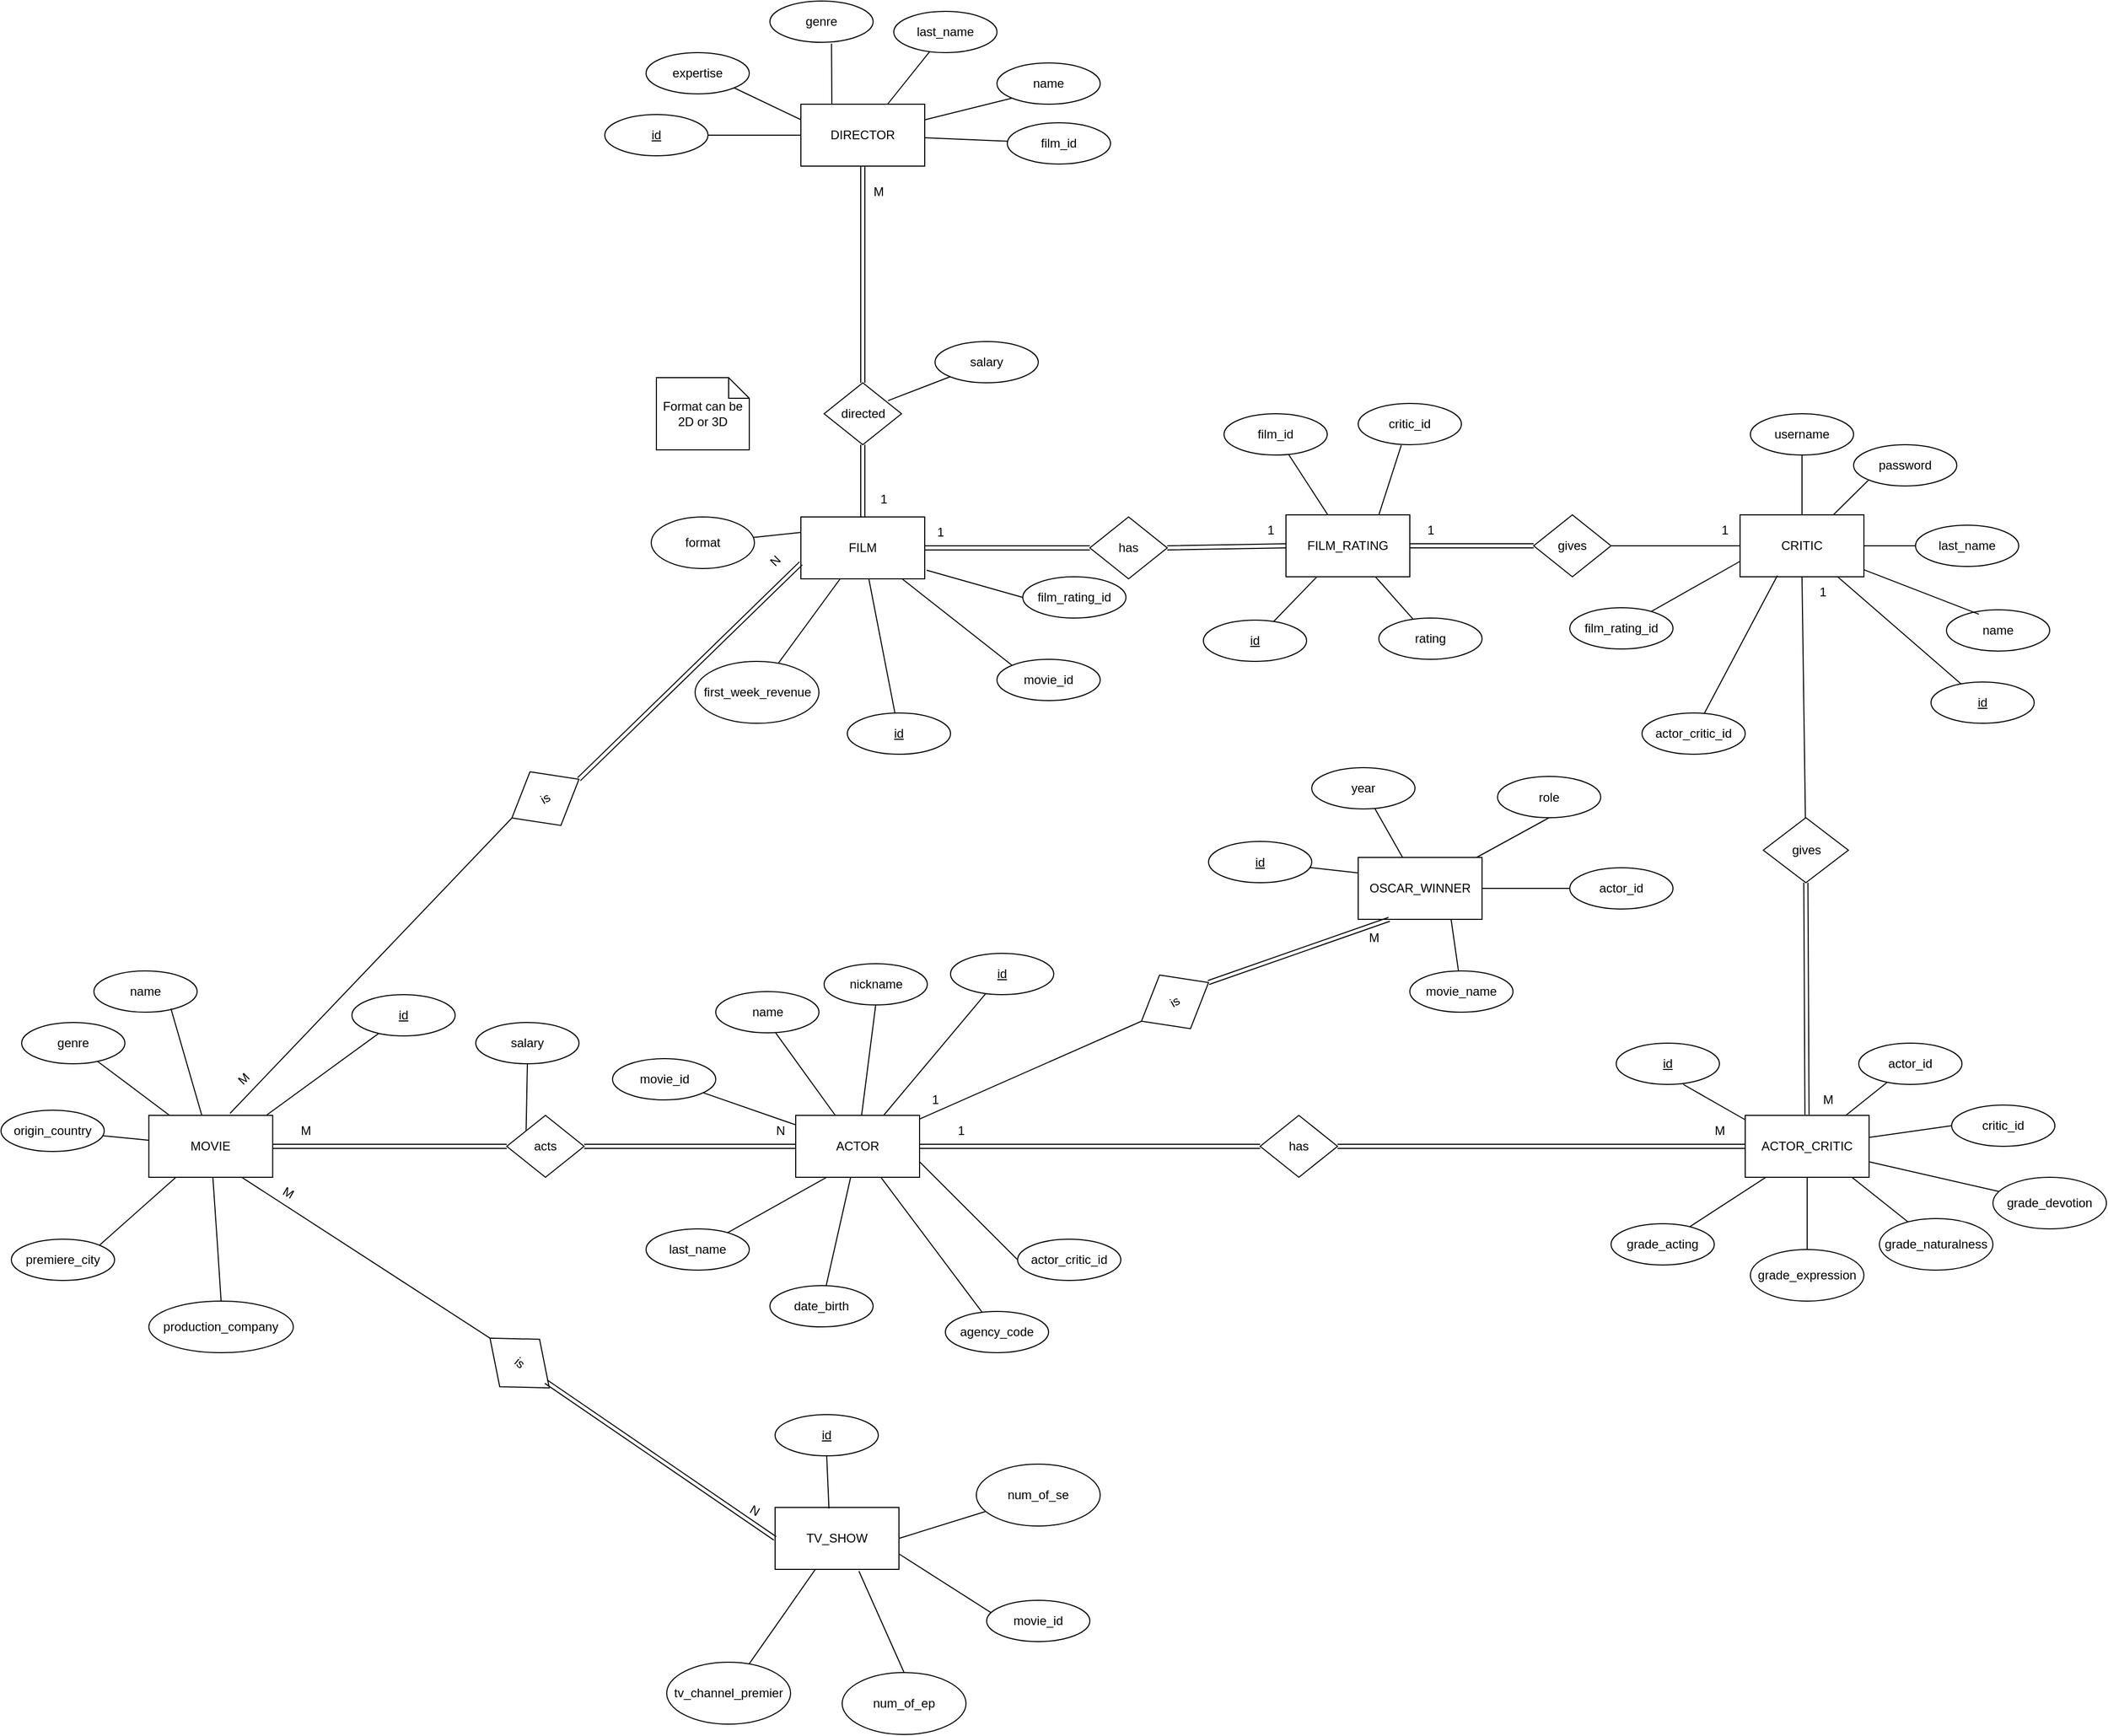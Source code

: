 <mxfile version="22.1.15" type="device">
  <diagram name="Page-1" id="MDIbNhO47Cb7sczPzC4I">
    <mxGraphModel dx="2508" dy="1978" grid="1" gridSize="10" guides="1" tooltips="1" connect="1" arrows="1" fold="1" page="1" pageScale="1" pageWidth="850" pageHeight="1100" math="0" shadow="0">
      <root>
        <mxCell id="0" />
        <mxCell id="1" parent="0" />
        <mxCell id="d9coygxjOySB4mDMSHJe-2" value="ACTOR" style="whiteSpace=wrap;html=1;" parent="1" vertex="1">
          <mxGeometry x="210" y="310" width="120" height="60" as="geometry" />
        </mxCell>
        <mxCell id="d9coygxjOySB4mDMSHJe-4" value="TV_SHOW" style="whiteSpace=wrap;html=1;" parent="1" vertex="1">
          <mxGeometry x="190" y="690" width="120" height="60" as="geometry" />
        </mxCell>
        <mxCell id="d9coygxjOySB4mDMSHJe-6" value="DIRECTOR" style="whiteSpace=wrap;html=1;" parent="1" vertex="1">
          <mxGeometry x="215" y="-670" width="120" height="60" as="geometry" />
        </mxCell>
        <mxCell id="d9coygxjOySB4mDMSHJe-7" value="CRITIC" style="whiteSpace=wrap;html=1;" parent="1" vertex="1">
          <mxGeometry x="1125" y="-272" width="120" height="60" as="geometry" />
        </mxCell>
        <mxCell id="d9coygxjOySB4mDMSHJe-9" value="&lt;u&gt;id&lt;/u&gt;" style="ellipse;whiteSpace=wrap;html=1;align=center;" parent="1" vertex="1">
          <mxGeometry x="-220.0" y="193" width="100" height="40" as="geometry" />
        </mxCell>
        <mxCell id="d9coygxjOySB4mDMSHJe-11" value="name" style="ellipse;whiteSpace=wrap;html=1;align=center;" parent="1" vertex="1">
          <mxGeometry x="-470" y="170" width="100" height="40" as="geometry" />
        </mxCell>
        <mxCell id="d9coygxjOySB4mDMSHJe-12" value="premiere_city" style="ellipse;whiteSpace=wrap;html=1;align=center;" parent="1" vertex="1">
          <mxGeometry x="-550" y="430" width="100" height="40" as="geometry" />
        </mxCell>
        <mxCell id="d9coygxjOySB4mDMSHJe-13" value="genre" style="ellipse;whiteSpace=wrap;html=1;align=center;" parent="1" vertex="1">
          <mxGeometry x="-540" y="220" width="100" height="40" as="geometry" />
        </mxCell>
        <mxCell id="d9coygxjOySB4mDMSHJe-14" value="origin_country" style="ellipse;whiteSpace=wrap;html=1;align=center;" parent="1" vertex="1">
          <mxGeometry x="-560" y="305" width="100" height="40" as="geometry" />
        </mxCell>
        <mxCell id="d9coygxjOySB4mDMSHJe-16" value="production_company" style="ellipse;whiteSpace=wrap;html=1;align=center;" parent="1" vertex="1">
          <mxGeometry x="-416.78" y="490" width="140" height="50" as="geometry" />
        </mxCell>
        <mxCell id="d9coygxjOySB4mDMSHJe-19" value="" style="endArrow=none;html=1;rounded=0;entryX=0.928;entryY=0.029;entryDx=0;entryDy=0;entryPerimeter=0;" parent="1" source="d9coygxjOySB4mDMSHJe-9" target="d9coygxjOySB4mDMSHJe-1" edge="1">
          <mxGeometry relative="1" as="geometry">
            <mxPoint x="-200" y="250" as="sourcePoint" />
            <mxPoint x="-40" y="250" as="targetPoint" />
          </mxGeometry>
        </mxCell>
        <mxCell id="d9coygxjOySB4mDMSHJe-20" value="" style="endArrow=none;html=1;rounded=0;exitX=0.746;exitY=0.912;exitDx=0;exitDy=0;exitPerimeter=0;" parent="1" source="d9coygxjOySB4mDMSHJe-11" target="d9coygxjOySB4mDMSHJe-1" edge="1">
          <mxGeometry relative="1" as="geometry">
            <mxPoint x="-360" y="250" as="sourcePoint" />
            <mxPoint x="-350" y="300" as="targetPoint" />
          </mxGeometry>
        </mxCell>
        <mxCell id="d9coygxjOySB4mDMSHJe-21" value="" style="endArrow=none;html=1;rounded=0;" parent="1" source="d9coygxjOySB4mDMSHJe-13" target="d9coygxjOySB4mDMSHJe-1" edge="1">
          <mxGeometry relative="1" as="geometry">
            <mxPoint x="-350" y="260" as="sourcePoint" />
            <mxPoint x="-340" y="310" as="targetPoint" />
          </mxGeometry>
        </mxCell>
        <mxCell id="d9coygxjOySB4mDMSHJe-22" value="" style="endArrow=none;html=1;rounded=0;" parent="1" source="d9coygxjOySB4mDMSHJe-14" target="d9coygxjOySB4mDMSHJe-1" edge="1">
          <mxGeometry relative="1" as="geometry">
            <mxPoint x="-340" y="270" as="sourcePoint" />
            <mxPoint x="-330" y="320" as="targetPoint" />
          </mxGeometry>
        </mxCell>
        <mxCell id="d9coygxjOySB4mDMSHJe-23" value="" style="endArrow=none;html=1;rounded=0;entryX=1;entryY=0;entryDx=0;entryDy=0;" parent="1" source="d9coygxjOySB4mDMSHJe-1" target="d9coygxjOySB4mDMSHJe-12" edge="1">
          <mxGeometry relative="1" as="geometry">
            <mxPoint x="-330" y="280" as="sourcePoint" />
            <mxPoint x="-320" y="330" as="targetPoint" />
          </mxGeometry>
        </mxCell>
        <mxCell id="d9coygxjOySB4mDMSHJe-24" value="" style="endArrow=none;html=1;rounded=0;entryX=0.5;entryY=0;entryDx=0;entryDy=0;" parent="1" source="d9coygxjOySB4mDMSHJe-1" target="d9coygxjOySB4mDMSHJe-16" edge="1">
          <mxGeometry relative="1" as="geometry">
            <mxPoint x="-320" y="290" as="sourcePoint" />
            <mxPoint x="-310" y="340" as="targetPoint" />
            <Array as="points">
              <mxPoint x="-350" y="440" />
            </Array>
          </mxGeometry>
        </mxCell>
        <mxCell id="d9coygxjOySB4mDMSHJe-28" value="nickname" style="ellipse;whiteSpace=wrap;html=1;align=center;rotation=0;" parent="1" vertex="1">
          <mxGeometry x="237.5" y="163" width="100" height="40" as="geometry" />
        </mxCell>
        <mxCell id="d9coygxjOySB4mDMSHJe-29" value="&lt;u&gt;id&lt;/u&gt;" style="ellipse;whiteSpace=wrap;html=1;align=center;" parent="1" vertex="1">
          <mxGeometry x="360" y="153" width="100" height="40" as="geometry" />
        </mxCell>
        <mxCell id="d9coygxjOySB4mDMSHJe-30" value="name" style="ellipse;whiteSpace=wrap;html=1;align=center;" parent="1" vertex="1">
          <mxGeometry x="132.5" y="190" width="100" height="40" as="geometry" />
        </mxCell>
        <mxCell id="d9coygxjOySB4mDMSHJe-31" value="last_name" style="ellipse;whiteSpace=wrap;html=1;align=center;" parent="1" vertex="1">
          <mxGeometry x="65" y="420" width="100" height="40" as="geometry" />
        </mxCell>
        <mxCell id="d9coygxjOySB4mDMSHJe-32" value="date_birth" style="ellipse;whiteSpace=wrap;html=1;align=center;" parent="1" vertex="1">
          <mxGeometry x="185" y="475" width="100" height="40" as="geometry" />
        </mxCell>
        <mxCell id="d9coygxjOySB4mDMSHJe-33" value="agency_code" style="ellipse;whiteSpace=wrap;html=1;align=center;" parent="1" vertex="1">
          <mxGeometry x="355" y="500" width="100" height="40" as="geometry" />
        </mxCell>
        <mxCell id="d9coygxjOySB4mDMSHJe-34" value="" style="endArrow=none;html=1;rounded=0;exitX=0.579;exitY=0.995;exitDx=0;exitDy=0;exitPerimeter=0;" parent="1" source="d9coygxjOySB4mDMSHJe-30" target="d9coygxjOySB4mDMSHJe-2" edge="1">
          <mxGeometry relative="1" as="geometry">
            <mxPoint x="-130" y="310" as="sourcePoint" />
            <mxPoint x="-105" y="410" as="targetPoint" />
          </mxGeometry>
        </mxCell>
        <mxCell id="d9coygxjOySB4mDMSHJe-35" value="" style="endArrow=none;html=1;rounded=0;exitX=0.5;exitY=1;exitDx=0;exitDy=0;" parent="1" source="d9coygxjOySB4mDMSHJe-28" target="d9coygxjOySB4mDMSHJe-2" edge="1">
          <mxGeometry relative="1" as="geometry">
            <mxPoint x="168" y="210" as="sourcePoint" />
            <mxPoint x="238" y="250" as="targetPoint" />
          </mxGeometry>
        </mxCell>
        <mxCell id="d9coygxjOySB4mDMSHJe-36" value="" style="endArrow=none;html=1;rounded=0;" parent="1" source="d9coygxjOySB4mDMSHJe-29" target="d9coygxjOySB4mDMSHJe-2" edge="1">
          <mxGeometry relative="1" as="geometry">
            <mxPoint x="250" y="158" as="sourcePoint" />
            <mxPoint x="280" y="250" as="targetPoint" />
          </mxGeometry>
        </mxCell>
        <mxCell id="d9coygxjOySB4mDMSHJe-37" value="" style="endArrow=none;html=1;rounded=0;" parent="1" source="d9coygxjOySB4mDMSHJe-2" target="d9coygxjOySB4mDMSHJe-32" edge="1">
          <mxGeometry relative="1" as="geometry">
            <mxPoint x="331" y="190" as="sourcePoint" />
            <mxPoint x="304" y="250" as="targetPoint" />
          </mxGeometry>
        </mxCell>
        <mxCell id="d9coygxjOySB4mDMSHJe-38" value="" style="endArrow=none;html=1;rounded=0;" parent="1" source="d9coygxjOySB4mDMSHJe-2" target="d9coygxjOySB4mDMSHJe-33" edge="1">
          <mxGeometry relative="1" as="geometry">
            <mxPoint x="296" y="310" as="sourcePoint" />
            <mxPoint x="306" y="360" as="targetPoint" />
          </mxGeometry>
        </mxCell>
        <mxCell id="d9coygxjOySB4mDMSHJe-39" value="" style="endArrow=none;html=1;rounded=0;exitX=0.25;exitY=1;exitDx=0;exitDy=0;" parent="1" source="d9coygxjOySB4mDMSHJe-2" target="d9coygxjOySB4mDMSHJe-31" edge="1">
          <mxGeometry relative="1" as="geometry">
            <mxPoint x="306" y="320" as="sourcePoint" />
            <mxPoint x="316" y="370" as="targetPoint" />
          </mxGeometry>
        </mxCell>
        <mxCell id="d9coygxjOySB4mDMSHJe-42" value="first_week_revenue" style="ellipse;whiteSpace=wrap;html=1;align=center;" parent="1" vertex="1">
          <mxGeometry x="112.5" y="-130" width="120" height="60" as="geometry" />
        </mxCell>
        <mxCell id="d9coygxjOySB4mDMSHJe-43" value="format" style="ellipse;whiteSpace=wrap;html=1;align=center;" parent="1" vertex="1">
          <mxGeometry x="70" y="-270" width="100" height="50" as="geometry" />
        </mxCell>
        <mxCell id="d9coygxjOySB4mDMSHJe-44" value="Format can be 2D or 3D" style="shape=note;size=20;whiteSpace=wrap;html=1;" parent="1" vertex="1">
          <mxGeometry x="75" y="-405" width="90" height="70" as="geometry" />
        </mxCell>
        <mxCell id="d9coygxjOySB4mDMSHJe-46" value="&lt;u&gt;id&lt;/u&gt;" style="ellipse;whiteSpace=wrap;html=1;align=center;" parent="1" vertex="1">
          <mxGeometry x="260" y="-80" width="100" height="40" as="geometry" />
        </mxCell>
        <mxCell id="d9coygxjOySB4mDMSHJe-47" value="tv_channel_premier" style="ellipse;whiteSpace=wrap;html=1;align=center;" parent="1" vertex="1">
          <mxGeometry x="85" y="840" width="120" height="60" as="geometry" />
        </mxCell>
        <mxCell id="d9coygxjOySB4mDMSHJe-48" value="num_of_ep" style="ellipse;whiteSpace=wrap;html=1;align=center;" parent="1" vertex="1">
          <mxGeometry x="255" y="850" width="120" height="60" as="geometry" />
        </mxCell>
        <mxCell id="d9coygxjOySB4mDMSHJe-49" value="num_of_se" style="ellipse;whiteSpace=wrap;html=1;align=center;" parent="1" vertex="1">
          <mxGeometry x="385" y="648" width="120" height="60" as="geometry" />
        </mxCell>
        <mxCell id="d9coygxjOySB4mDMSHJe-51" value="" style="endArrow=none;html=1;rounded=0;" parent="1" source="d9coygxjOySB4mDMSHJe-3" target="d9coygxjOySB4mDMSHJe-42" edge="1">
          <mxGeometry relative="1" as="geometry">
            <mxPoint x="-475" y="-260" as="sourcePoint" />
            <mxPoint x="-450" y="-160" as="targetPoint" />
          </mxGeometry>
        </mxCell>
        <mxCell id="d9coygxjOySB4mDMSHJe-53" value="" style="endArrow=none;html=1;rounded=0;exitX=0;exitY=0.25;exitDx=0;exitDy=0;" parent="1" source="d9coygxjOySB4mDMSHJe-3" target="d9coygxjOySB4mDMSHJe-43" edge="1">
          <mxGeometry relative="1" as="geometry">
            <mxPoint x="245" y="-270" as="sourcePoint" />
            <mxPoint x="-368" y="131" as="targetPoint" />
            <Array as="points" />
          </mxGeometry>
        </mxCell>
        <mxCell id="d9coygxjOySB4mDMSHJe-55" value="" style="endArrow=none;html=1;rounded=0;" parent="1" source="d9coygxjOySB4mDMSHJe-3" target="d9coygxjOySB4mDMSHJe-46" edge="1">
          <mxGeometry relative="1" as="geometry">
            <mxPoint x="306" y="-206" as="sourcePoint" />
            <mxPoint x="-261" y="150" as="targetPoint" />
          </mxGeometry>
        </mxCell>
        <mxCell id="d9coygxjOySB4mDMSHJe-3" value="FILM" style="whiteSpace=wrap;html=1;" parent="1" vertex="1">
          <mxGeometry x="215" y="-270" width="120" height="60" as="geometry" />
        </mxCell>
        <mxCell id="d9coygxjOySB4mDMSHJe-56" value="&lt;u&gt;id&lt;/u&gt;" style="ellipse;whiteSpace=wrap;html=1;align=center;" parent="1" vertex="1">
          <mxGeometry x="190" y="600" width="100" height="40" as="geometry" />
        </mxCell>
        <mxCell id="d9coygxjOySB4mDMSHJe-59" value="" style="endArrow=none;html=1;rounded=0;" parent="1" source="d9coygxjOySB4mDMSHJe-4" target="d9coygxjOySB4mDMSHJe-47" edge="1">
          <mxGeometry relative="1" as="geometry">
            <mxPoint x="-58" y="948" as="sourcePoint" />
            <mxPoint x="-10" y="983" as="targetPoint" />
          </mxGeometry>
        </mxCell>
        <mxCell id="d9coygxjOySB4mDMSHJe-60" value="" style="endArrow=none;html=1;rounded=0;exitX=0.677;exitY=1.029;exitDx=0;exitDy=0;exitPerimeter=0;entryX=0.5;entryY=0;entryDx=0;entryDy=0;" parent="1" source="d9coygxjOySB4mDMSHJe-4" target="d9coygxjOySB4mDMSHJe-48" edge="1">
          <mxGeometry relative="1" as="geometry">
            <mxPoint x="240" y="770" as="sourcePoint" />
            <mxPoint x="270.261" y="850.0" as="targetPoint" />
          </mxGeometry>
        </mxCell>
        <mxCell id="d9coygxjOySB4mDMSHJe-62" value="" style="endArrow=none;html=1;rounded=0;exitX=1;exitY=0.5;exitDx=0;exitDy=0;" parent="1" source="d9coygxjOySB4mDMSHJe-4" target="d9coygxjOySB4mDMSHJe-49" edge="1">
          <mxGeometry relative="1" as="geometry">
            <mxPoint x="291" y="772" as="sourcePoint" />
            <mxPoint x="283" y="860" as="targetPoint" />
          </mxGeometry>
        </mxCell>
        <mxCell id="d9coygxjOySB4mDMSHJe-63" value="" style="endArrow=none;html=1;rounded=0;exitX=0.435;exitY=0.018;exitDx=0;exitDy=0;entryX=0.5;entryY=1;entryDx=0;entryDy=0;exitPerimeter=0;" parent="1" source="d9coygxjOySB4mDMSHJe-4" target="d9coygxjOySB4mDMSHJe-56" edge="1">
          <mxGeometry relative="1" as="geometry">
            <mxPoint x="330" y="770" as="sourcePoint" />
            <mxPoint x="404" y="801" as="targetPoint" />
          </mxGeometry>
        </mxCell>
        <mxCell id="d9coygxjOySB4mDMSHJe-68" value="&lt;u&gt;id&lt;/u&gt;" style="ellipse;whiteSpace=wrap;html=1;align=center;" parent="1" vertex="1">
          <mxGeometry x="610" y="44.5" width="100" height="40" as="geometry" />
        </mxCell>
        <mxCell id="d9coygxjOySB4mDMSHJe-69" value="movie_name" style="ellipse;whiteSpace=wrap;html=1;align=center;" parent="1" vertex="1">
          <mxGeometry x="805" y="170" width="100" height="40" as="geometry" />
        </mxCell>
        <mxCell id="d9coygxjOySB4mDMSHJe-74" value="actor_id" style="ellipse;whiteSpace=wrap;html=1;align=center;" parent="1" vertex="1">
          <mxGeometry x="960" y="70" width="100" height="40" as="geometry" />
        </mxCell>
        <mxCell id="d9coygxjOySB4mDMSHJe-75" value="role" style="ellipse;whiteSpace=wrap;html=1;align=center;" parent="1" vertex="1">
          <mxGeometry x="890" y="-18.5" width="100" height="40" as="geometry" />
        </mxCell>
        <mxCell id="d9coygxjOySB4mDMSHJe-76" value="year" style="ellipse;whiteSpace=wrap;html=1;align=center;" parent="1" vertex="1">
          <mxGeometry x="710" y="-27" width="100" height="40" as="geometry" />
        </mxCell>
        <mxCell id="d9coygxjOySB4mDMSHJe-78" value="" style="endArrow=none;html=1;rounded=0;" parent="1" source="d9coygxjOySB4mDMSHJe-5" target="d9coygxjOySB4mDMSHJe-76" edge="1">
          <mxGeometry relative="1" as="geometry">
            <mxPoint x="780" y="73" as="sourcePoint" />
            <mxPoint x="438" y="72" as="targetPoint" />
          </mxGeometry>
        </mxCell>
        <mxCell id="d9coygxjOySB4mDMSHJe-79" value="" style="endArrow=none;html=1;rounded=0;entryX=0.5;entryY=1;entryDx=0;entryDy=0;" parent="1" source="d9coygxjOySB4mDMSHJe-5" target="d9coygxjOySB4mDMSHJe-75" edge="1">
          <mxGeometry relative="1" as="geometry">
            <mxPoint x="780" y="83" as="sourcePoint" />
            <mxPoint x="698" y="21" as="targetPoint" />
          </mxGeometry>
        </mxCell>
        <mxCell id="d9coygxjOySB4mDMSHJe-80" value="" style="endArrow=none;html=1;rounded=0;entryX=0;entryY=0.5;entryDx=0;entryDy=0;" parent="1" source="d9coygxjOySB4mDMSHJe-5" target="d9coygxjOySB4mDMSHJe-74" edge="1">
          <mxGeometry relative="1" as="geometry">
            <mxPoint x="826" y="53" as="sourcePoint" />
            <mxPoint x="781" y="-39" as="targetPoint" />
          </mxGeometry>
        </mxCell>
        <mxCell id="d9coygxjOySB4mDMSHJe-81" value="" style="endArrow=none;html=1;rounded=0;exitX=0;exitY=0.25;exitDx=0;exitDy=0;" parent="1" source="d9coygxjOySB4mDMSHJe-5" target="d9coygxjOySB4mDMSHJe-68" edge="1">
          <mxGeometry relative="1" as="geometry">
            <mxPoint x="870" y="53" as="sourcePoint" />
            <mxPoint x="860" y="-67" as="targetPoint" />
          </mxGeometry>
        </mxCell>
        <mxCell id="d9coygxjOySB4mDMSHJe-82" value="" style="endArrow=none;html=1;rounded=0;exitX=0.75;exitY=1;exitDx=0;exitDy=0;" parent="1" source="d9coygxjOySB4mDMSHJe-5" target="d9coygxjOySB4mDMSHJe-69" edge="1">
          <mxGeometry relative="1" as="geometry">
            <mxPoint x="880" y="63" as="sourcePoint" />
            <mxPoint x="870" y="-57" as="targetPoint" />
          </mxGeometry>
        </mxCell>
        <mxCell id="d9coygxjOySB4mDMSHJe-89" value="" style="shape=link;html=1;rounded=0;exitX=1;exitY=0.5;exitDx=0;exitDy=0;" parent="1" source="d9coygxjOySB4mDMSHJe-91" target="d9coygxjOySB4mDMSHJe-2" edge="1">
          <mxGeometry relative="1" as="geometry">
            <mxPoint x="10" y="380" as="sourcePoint" />
            <mxPoint x="170" y="380" as="targetPoint" />
          </mxGeometry>
        </mxCell>
        <mxCell id="d9coygxjOySB4mDMSHJe-92" value="" style="shape=link;html=1;rounded=0;exitX=1;exitY=0.5;exitDx=0;exitDy=0;" parent="1" source="d9coygxjOySB4mDMSHJe-1" target="d9coygxjOySB4mDMSHJe-91" edge="1">
          <mxGeometry relative="1" as="geometry">
            <mxPoint x="-170" y="340" as="sourcePoint" />
            <mxPoint x="210" y="340" as="targetPoint" />
          </mxGeometry>
        </mxCell>
        <mxCell id="d9coygxjOySB4mDMSHJe-91" value="acts" style="shape=rhombus;perimeter=rhombusPerimeter;whiteSpace=wrap;html=1;align=center;" parent="1" vertex="1">
          <mxGeometry x="-70" y="310" width="75" height="60" as="geometry" />
        </mxCell>
        <mxCell id="d9coygxjOySB4mDMSHJe-93" value="M" style="text;html=1;align=center;verticalAlign=middle;resizable=0;points=[];autosize=1;strokeColor=none;fillColor=none;" parent="1" vertex="1">
          <mxGeometry x="-280" y="310" width="30" height="30" as="geometry" />
        </mxCell>
        <mxCell id="d9coygxjOySB4mDMSHJe-94" value="N" style="text;html=1;align=center;verticalAlign=middle;resizable=0;points=[];autosize=1;strokeColor=none;fillColor=none;" parent="1" vertex="1">
          <mxGeometry x="180" y="310" width="30" height="30" as="geometry" />
        </mxCell>
        <mxCell id="d9coygxjOySB4mDMSHJe-95" value="movie_id" style="ellipse;whiteSpace=wrap;html=1;align=center;" parent="1" vertex="1">
          <mxGeometry x="32.5" y="255" width="100" height="40" as="geometry" />
        </mxCell>
        <mxCell id="d9coygxjOySB4mDMSHJe-96" value="" style="endArrow=none;html=1;rounded=0;" parent="1" source="d9coygxjOySB4mDMSHJe-95" target="d9coygxjOySB4mDMSHJe-2" edge="1">
          <mxGeometry relative="1" as="geometry">
            <mxPoint x="168" y="210" as="sourcePoint" />
            <mxPoint x="256" y="320" as="targetPoint" />
          </mxGeometry>
        </mxCell>
        <mxCell id="d9coygxjOySB4mDMSHJe-5" value="OSCAR_WINNER" style="whiteSpace=wrap;html=1;" parent="1" vertex="1">
          <mxGeometry x="755" y="60" width="120" height="60" as="geometry" />
        </mxCell>
        <mxCell id="d9coygxjOySB4mDMSHJe-111" value="is" style="shape=rhombus;perimeter=rhombusPerimeter;whiteSpace=wrap;html=1;align=center;rotation=-30;" parent="1" vertex="1">
          <mxGeometry x="540" y="170" width="75" height="60" as="geometry" />
        </mxCell>
        <mxCell id="d9coygxjOySB4mDMSHJe-113" value="" style="shape=link;html=1;rounded=0;exitX=0.25;exitY=1;exitDx=0;exitDy=0;entryX=1;entryY=0.5;entryDx=0;entryDy=0;" parent="1" source="d9coygxjOySB4mDMSHJe-5" target="d9coygxjOySB4mDMSHJe-111" edge="1">
          <mxGeometry relative="1" as="geometry">
            <mxPoint x="-71.78" y="260" as="sourcePoint" />
            <mxPoint x="-169.998" y="28.491" as="targetPoint" />
          </mxGeometry>
        </mxCell>
        <mxCell id="d9coygxjOySB4mDMSHJe-114" value="" style="endArrow=none;html=1;rounded=0;exitX=0;exitY=0.5;exitDx=0;exitDy=0;" parent="1" source="d9coygxjOySB4mDMSHJe-111" target="d9coygxjOySB4mDMSHJe-2" edge="1">
          <mxGeometry relative="1" as="geometry">
            <mxPoint x="540" y="230" as="sourcePoint" />
            <mxPoint x="220" y="335" as="targetPoint" />
          </mxGeometry>
        </mxCell>
        <mxCell id="d9coygxjOySB4mDMSHJe-115" value="1" style="text;html=1;align=center;verticalAlign=middle;resizable=0;points=[];autosize=1;strokeColor=none;fillColor=none;" parent="1" vertex="1">
          <mxGeometry x="330" y="280" width="30" height="30" as="geometry" />
        </mxCell>
        <mxCell id="d9coygxjOySB4mDMSHJe-117" value="M" style="text;html=1;align=center;verticalAlign=middle;resizable=0;points=[];autosize=1;strokeColor=none;fillColor=none;" parent="1" vertex="1">
          <mxGeometry x="755" y="123" width="30" height="30" as="geometry" />
        </mxCell>
        <mxCell id="d9coygxjOySB4mDMSHJe-118" value="name" style="ellipse;whiteSpace=wrap;html=1;align=center;" parent="1" vertex="1">
          <mxGeometry x="405" y="-710" width="100" height="40" as="geometry" />
        </mxCell>
        <mxCell id="d9coygxjOySB4mDMSHJe-119" value="last_name" style="ellipse;whiteSpace=wrap;html=1;align=center;" parent="1" vertex="1">
          <mxGeometry x="305" y="-760" width="100" height="40" as="geometry" />
        </mxCell>
        <mxCell id="d9coygxjOySB4mDMSHJe-120" value="genre" style="ellipse;whiteSpace=wrap;html=1;align=center;" parent="1" vertex="1">
          <mxGeometry x="185" y="-770" width="100" height="40" as="geometry" />
        </mxCell>
        <mxCell id="d9coygxjOySB4mDMSHJe-121" value="expertise" style="ellipse;whiteSpace=wrap;html=1;align=center;" parent="1" vertex="1">
          <mxGeometry x="65" y="-720" width="100" height="40" as="geometry" />
        </mxCell>
        <mxCell id="d9coygxjOySB4mDMSHJe-122" value="salary" style="ellipse;whiteSpace=wrap;html=1;align=center;" parent="1" vertex="1">
          <mxGeometry x="-100" y="220" width="100" height="40" as="geometry" />
        </mxCell>
        <mxCell id="d9coygxjOySB4mDMSHJe-123" value="" style="endArrow=none;html=1;rounded=0;exitX=0.5;exitY=1;exitDx=0;exitDy=0;entryX=0;entryY=0;entryDx=0;entryDy=0;" parent="1" source="d9coygxjOySB4mDMSHJe-122" target="d9coygxjOySB4mDMSHJe-91" edge="1">
          <mxGeometry relative="1" as="geometry">
            <mxPoint x="122" y="311" as="sourcePoint" />
            <mxPoint x="220" y="335" as="targetPoint" />
          </mxGeometry>
        </mxCell>
        <mxCell id="d9coygxjOySB4mDMSHJe-124" value="" style="shape=link;html=1;rounded=0;entryX=0.5;entryY=1;entryDx=0;entryDy=0;" parent="1" source="d9coygxjOySB4mDMSHJe-125" target="d9coygxjOySB4mDMSHJe-6" edge="1">
          <mxGeometry relative="1" as="geometry">
            <mxPoint x="5" y="350" as="sourcePoint" />
            <mxPoint x="220" y="350" as="targetPoint" />
          </mxGeometry>
        </mxCell>
        <mxCell id="d9coygxjOySB4mDMSHJe-126" value="" style="shape=link;html=1;rounded=0;entryX=0.5;entryY=1;entryDx=0;entryDy=0;" parent="1" source="d9coygxjOySB4mDMSHJe-3" target="d9coygxjOySB4mDMSHJe-125" edge="1">
          <mxGeometry relative="1" as="geometry">
            <mxPoint x="275" y="-270" as="sourcePoint" />
            <mxPoint x="275" y="-470" as="targetPoint" />
          </mxGeometry>
        </mxCell>
        <mxCell id="d9coygxjOySB4mDMSHJe-125" value="directed" style="shape=rhombus;perimeter=rhombusPerimeter;whiteSpace=wrap;html=1;align=center;" parent="1" vertex="1">
          <mxGeometry x="237.5" y="-400" width="75" height="60" as="geometry" />
        </mxCell>
        <mxCell id="d9coygxjOySB4mDMSHJe-127" value="&lt;u&gt;id&lt;/u&gt;" style="ellipse;whiteSpace=wrap;html=1;align=center;" parent="1" vertex="1">
          <mxGeometry x="25" y="-660" width="100" height="40" as="geometry" />
        </mxCell>
        <mxCell id="d9coygxjOySB4mDMSHJe-128" value="" style="endArrow=none;html=1;rounded=0;exitX=0;exitY=0.5;exitDx=0;exitDy=0;entryX=1;entryY=0.5;entryDx=0;entryDy=0;" parent="1" source="d9coygxjOySB4mDMSHJe-6" target="d9coygxjOySB4mDMSHJe-127" edge="1">
          <mxGeometry relative="1" as="geometry">
            <mxPoint x="225" y="-385" as="sourcePoint" />
            <mxPoint x="164" y="-409" as="targetPoint" />
            <Array as="points" />
          </mxGeometry>
        </mxCell>
        <mxCell id="d9coygxjOySB4mDMSHJe-130" value="" style="endArrow=none;html=1;rounded=0;exitX=0;exitY=0.25;exitDx=0;exitDy=0;entryX=1;entryY=1;entryDx=0;entryDy=0;" parent="1" edge="1">
          <mxGeometry relative="1" as="geometry">
            <mxPoint x="215" y="-655" as="sourcePoint" />
            <mxPoint x="150" y="-686" as="targetPoint" />
            <Array as="points" />
          </mxGeometry>
        </mxCell>
        <mxCell id="d9coygxjOySB4mDMSHJe-131" value="" style="endArrow=none;html=1;rounded=0;entryX=0.597;entryY=1.03;entryDx=0;entryDy=0;entryPerimeter=0;exitX=0.25;exitY=0;exitDx=0;exitDy=0;" parent="1" source="d9coygxjOySB4mDMSHJe-6" target="d9coygxjOySB4mDMSHJe-120" edge="1">
          <mxGeometry relative="1" as="geometry">
            <mxPoint x="225" y="-645" as="sourcePoint" />
            <mxPoint x="160" y="-676" as="targetPoint" />
            <Array as="points" />
          </mxGeometry>
        </mxCell>
        <mxCell id="d9coygxjOySB4mDMSHJe-132" value="" style="endArrow=none;html=1;rounded=0;" parent="1" source="d9coygxjOySB4mDMSHJe-6" target="d9coygxjOySB4mDMSHJe-119" edge="1">
          <mxGeometry relative="1" as="geometry">
            <mxPoint x="255" y="-660" as="sourcePoint" />
            <mxPoint x="255" y="-719" as="targetPoint" />
            <Array as="points" />
          </mxGeometry>
        </mxCell>
        <mxCell id="d9coygxjOySB4mDMSHJe-133" value="" style="endArrow=none;html=1;rounded=0;entryX=0;entryY=1;entryDx=0;entryDy=0;" parent="1" source="d9coygxjOySB4mDMSHJe-6" target="d9coygxjOySB4mDMSHJe-118" edge="1">
          <mxGeometry relative="1" as="geometry">
            <mxPoint x="309" y="-660" as="sourcePoint" />
            <mxPoint x="350" y="-711" as="targetPoint" />
            <Array as="points" />
          </mxGeometry>
        </mxCell>
        <mxCell id="d9coygxjOySB4mDMSHJe-134" value="salary" style="ellipse;whiteSpace=wrap;html=1;align=center;" parent="1" vertex="1">
          <mxGeometry x="345" y="-440" width="100" height="40" as="geometry" />
        </mxCell>
        <mxCell id="d9coygxjOySB4mDMSHJe-135" value="1" style="text;html=1;align=center;verticalAlign=middle;resizable=0;points=[];autosize=1;strokeColor=none;fillColor=none;" parent="1" vertex="1">
          <mxGeometry x="280" y="-302" width="30" height="30" as="geometry" />
        </mxCell>
        <mxCell id="d9coygxjOySB4mDMSHJe-137" value="M" style="text;html=1;align=center;verticalAlign=middle;resizable=0;points=[];autosize=1;strokeColor=none;fillColor=none;" parent="1" vertex="1">
          <mxGeometry x="275" y="-600" width="30" height="30" as="geometry" />
        </mxCell>
        <mxCell id="d9coygxjOySB4mDMSHJe-138" value="name" style="ellipse;whiteSpace=wrap;html=1;align=center;" parent="1" vertex="1">
          <mxGeometry x="1325" y="-180" width="100" height="40" as="geometry" />
        </mxCell>
        <mxCell id="d9coygxjOySB4mDMSHJe-139" value="last_name" style="ellipse;whiteSpace=wrap;html=1;align=center;" parent="1" vertex="1">
          <mxGeometry x="1295" y="-262" width="100" height="40" as="geometry" />
        </mxCell>
        <mxCell id="d9coygxjOySB4mDMSHJe-140" value="username" style="ellipse;whiteSpace=wrap;html=1;align=center;" parent="1" vertex="1">
          <mxGeometry x="1135" y="-370" width="100" height="40" as="geometry" />
        </mxCell>
        <mxCell id="d9coygxjOySB4mDMSHJe-142" value="password" style="ellipse;whiteSpace=wrap;html=1;align=center;" parent="1" vertex="1">
          <mxGeometry x="1235" y="-340" width="100" height="40" as="geometry" />
        </mxCell>
        <mxCell id="d9coygxjOySB4mDMSHJe-143" value="" style="endArrow=none;html=1;rounded=0;entryX=0.5;entryY=1;entryDx=0;entryDy=0;" parent="1" source="d9coygxjOySB4mDMSHJe-7" target="d9coygxjOySB4mDMSHJe-140" edge="1">
          <mxGeometry relative="1" as="geometry">
            <mxPoint x="885" y="-475" as="sourcePoint" />
            <mxPoint x="970" y="-496" as="targetPoint" />
            <Array as="points" />
          </mxGeometry>
        </mxCell>
        <mxCell id="d9coygxjOySB4mDMSHJe-144" value="" style="endArrow=none;html=1;rounded=0;entryX=0;entryY=1;entryDx=0;entryDy=0;" parent="1" source="d9coygxjOySB4mDMSHJe-7" target="d9coygxjOySB4mDMSHJe-142" edge="1">
          <mxGeometry relative="1" as="geometry">
            <mxPoint x="1195" y="-262" as="sourcePoint" />
            <mxPoint x="1195" y="-320" as="targetPoint" />
            <Array as="points" />
          </mxGeometry>
        </mxCell>
        <mxCell id="d9coygxjOySB4mDMSHJe-145" value="" style="endArrow=none;html=1;rounded=0;entryX=0;entryY=0.5;entryDx=0;entryDy=0;" parent="1" source="d9coygxjOySB4mDMSHJe-7" target="d9coygxjOySB4mDMSHJe-139" edge="1">
          <mxGeometry relative="1" as="geometry">
            <mxPoint x="1225" y="-262" as="sourcePoint" />
            <mxPoint x="1260" y="-296" as="targetPoint" />
            <Array as="points" />
          </mxGeometry>
        </mxCell>
        <mxCell id="d9coygxjOySB4mDMSHJe-147" value="" style="endArrow=none;html=1;rounded=0;entryX=0.314;entryY=0.107;entryDx=0;entryDy=0;entryPerimeter=0;" parent="1" source="d9coygxjOySB4mDMSHJe-7" target="d9coygxjOySB4mDMSHJe-138" edge="1">
          <mxGeometry relative="1" as="geometry">
            <mxPoint x="1255" y="-232" as="sourcePoint" />
            <mxPoint x="1305" y="-232" as="targetPoint" />
            <Array as="points" />
          </mxGeometry>
        </mxCell>
        <mxCell id="d9coygxjOySB4mDMSHJe-149" value="FILM_RATING" style="whiteSpace=wrap;html=1;" parent="1" vertex="1">
          <mxGeometry x="685" y="-272" width="120" height="60" as="geometry" />
        </mxCell>
        <mxCell id="d9coygxjOySB4mDMSHJe-150" value="film_id" style="ellipse;whiteSpace=wrap;html=1;align=center;" parent="1" vertex="1">
          <mxGeometry x="415" y="-652" width="100" height="40" as="geometry" />
        </mxCell>
        <mxCell id="d9coygxjOySB4mDMSHJe-151" value="" style="endArrow=none;html=1;rounded=0;" parent="1" source="d9coygxjOySB4mDMSHJe-6" target="d9coygxjOySB4mDMSHJe-150" edge="1">
          <mxGeometry relative="1" as="geometry">
            <mxPoint x="345" y="-645" as="sourcePoint" />
            <mxPoint x="430" y="-666" as="targetPoint" />
            <Array as="points" />
          </mxGeometry>
        </mxCell>
        <mxCell id="d9coygxjOySB4mDMSHJe-152" value="" style="endArrow=none;html=1;rounded=0;exitX=0.826;exitY=0.288;exitDx=0;exitDy=0;exitPerimeter=0;entryX=0;entryY=1;entryDx=0;entryDy=0;" parent="1" source="d9coygxjOySB4mDMSHJe-125" target="d9coygxjOySB4mDMSHJe-134" edge="1">
          <mxGeometry relative="1" as="geometry">
            <mxPoint x="345" y="-487" as="sourcePoint" />
            <mxPoint x="425" y="-484" as="targetPoint" />
            <Array as="points" />
          </mxGeometry>
        </mxCell>
        <mxCell id="d9coygxjOySB4mDMSHJe-153" value="" style="shape=link;html=1;rounded=0;entryX=0;entryY=0.5;entryDx=0;entryDy=0;exitX=1;exitY=0.5;exitDx=0;exitDy=0;" parent="1" source="d9coygxjOySB4mDMSHJe-171" target="d9coygxjOySB4mDMSHJe-149" edge="1">
          <mxGeometry relative="1" as="geometry">
            <mxPoint x="285" y="-260" as="sourcePoint" />
            <mxPoint x="285" y="-330" as="targetPoint" />
          </mxGeometry>
        </mxCell>
        <mxCell id="d9coygxjOySB4mDMSHJe-155" value="film_id" style="ellipse;whiteSpace=wrap;html=1;align=center;" parent="1" vertex="1">
          <mxGeometry x="625" y="-370" width="100" height="40" as="geometry" />
        </mxCell>
        <mxCell id="d9coygxjOySB4mDMSHJe-156" value="&lt;u&gt;id&lt;/u&gt;" style="ellipse;whiteSpace=wrap;html=1;align=center;" parent="1" vertex="1">
          <mxGeometry x="1310" y="-110" width="100" height="40" as="geometry" />
        </mxCell>
        <mxCell id="d9coygxjOySB4mDMSHJe-157" value="" style="endArrow=none;html=1;rounded=0;" parent="1" source="d9coygxjOySB4mDMSHJe-156" target="d9coygxjOySB4mDMSHJe-7" edge="1">
          <mxGeometry relative="1" as="geometry">
            <mxPoint x="1340" y="-70" as="sourcePoint" />
            <mxPoint x="1286" y="-146" as="targetPoint" />
            <Array as="points" />
          </mxGeometry>
        </mxCell>
        <mxCell id="d9coygxjOySB4mDMSHJe-158" value="critic_id" style="ellipse;whiteSpace=wrap;html=1;align=center;" parent="1" vertex="1">
          <mxGeometry x="755" y="-380" width="100" height="40" as="geometry" />
        </mxCell>
        <mxCell id="d9coygxjOySB4mDMSHJe-159" value="&lt;u&gt;id&lt;/u&gt;" style="ellipse;whiteSpace=wrap;html=1;align=center;" parent="1" vertex="1">
          <mxGeometry x="605" y="-170" width="100" height="40" as="geometry" />
        </mxCell>
        <mxCell id="d9coygxjOySB4mDMSHJe-160" value="rating" style="ellipse;whiteSpace=wrap;html=1;align=center;" parent="1" vertex="1">
          <mxGeometry x="775" y="-172" width="100" height="40" as="geometry" />
        </mxCell>
        <mxCell id="d9coygxjOySB4mDMSHJe-161" value="film_rating_id" style="ellipse;whiteSpace=wrap;html=1;align=center;" parent="1" vertex="1">
          <mxGeometry x="960" y="-182" width="100" height="40" as="geometry" />
        </mxCell>
        <mxCell id="d9coygxjOySB4mDMSHJe-162" value="film_rating_id" style="ellipse;whiteSpace=wrap;html=1;align=center;" parent="1" vertex="1">
          <mxGeometry x="430" y="-212" width="100" height="40" as="geometry" />
        </mxCell>
        <mxCell id="d9coygxjOySB4mDMSHJe-164" value="" style="endArrow=none;html=1;rounded=0;entryX=0;entryY=0.5;entryDx=0;entryDy=0;exitX=1.015;exitY=0.861;exitDx=0;exitDy=0;exitPerimeter=0;" parent="1" source="d9coygxjOySB4mDMSHJe-3" target="d9coygxjOySB4mDMSHJe-162" edge="1">
          <mxGeometry relative="1" as="geometry">
            <mxPoint x="305" y="-200" as="sourcePoint" />
            <mxPoint x="360" y="-119" as="targetPoint" />
          </mxGeometry>
        </mxCell>
        <mxCell id="d9coygxjOySB4mDMSHJe-166" value="" style="endArrow=none;html=1;rounded=0;entryX=0.25;entryY=1;entryDx=0;entryDy=0;" parent="1" source="d9coygxjOySB4mDMSHJe-159" target="d9coygxjOySB4mDMSHJe-149" edge="1">
          <mxGeometry relative="1" as="geometry">
            <mxPoint x="347" y="-208" as="sourcePoint" />
            <mxPoint x="395" y="-185" as="targetPoint" />
          </mxGeometry>
        </mxCell>
        <mxCell id="d9coygxjOySB4mDMSHJe-167" value="" style="endArrow=none;html=1;rounded=0;" parent="1" source="d9coygxjOySB4mDMSHJe-149" target="d9coygxjOySB4mDMSHJe-160" edge="1">
          <mxGeometry relative="1" as="geometry">
            <mxPoint x="683" y="-159" as="sourcePoint" />
            <mxPoint x="725" y="-202" as="targetPoint" />
          </mxGeometry>
        </mxCell>
        <mxCell id="d9coygxjOySB4mDMSHJe-168" value="" style="endArrow=none;html=1;rounded=0;" parent="1" source="d9coygxjOySB4mDMSHJe-155" target="d9coygxjOySB4mDMSHJe-149" edge="1">
          <mxGeometry relative="1" as="geometry">
            <mxPoint x="683" y="-159" as="sourcePoint" />
            <mxPoint x="725" y="-202" as="targetPoint" />
          </mxGeometry>
        </mxCell>
        <mxCell id="d9coygxjOySB4mDMSHJe-169" value="" style="endArrow=none;html=1;rounded=0;exitX=0.418;exitY=1.009;exitDx=0;exitDy=0;exitPerimeter=0;entryX=0.75;entryY=0;entryDx=0;entryDy=0;" parent="1" source="d9coygxjOySB4mDMSHJe-158" target="d9coygxjOySB4mDMSHJe-149" edge="1">
          <mxGeometry relative="1" as="geometry">
            <mxPoint x="698" y="-321" as="sourcePoint" />
            <mxPoint x="736" y="-262" as="targetPoint" />
          </mxGeometry>
        </mxCell>
        <mxCell id="d9coygxjOySB4mDMSHJe-170" value="" style="endArrow=none;html=1;rounded=0;exitX=0;exitY=0.75;exitDx=0;exitDy=0;" parent="1" source="d9coygxjOySB4mDMSHJe-7" target="d9coygxjOySB4mDMSHJe-161" edge="1">
          <mxGeometry relative="1" as="geometry">
            <mxPoint x="708" y="-311" as="sourcePoint" />
            <mxPoint x="746" y="-252" as="targetPoint" />
          </mxGeometry>
        </mxCell>
        <mxCell id="d9coygxjOySB4mDMSHJe-172" value="" style="shape=link;html=1;rounded=0;entryX=0;entryY=0.5;entryDx=0;entryDy=0;exitX=1;exitY=0.5;exitDx=0;exitDy=0;" parent="1" source="d9coygxjOySB4mDMSHJe-3" target="d9coygxjOySB4mDMSHJe-171" edge="1">
          <mxGeometry relative="1" as="geometry">
            <mxPoint x="335" y="-240" as="sourcePoint" />
            <mxPoint x="685" y="-242" as="targetPoint" />
          </mxGeometry>
        </mxCell>
        <mxCell id="d9coygxjOySB4mDMSHJe-171" value="has" style="shape=rhombus;perimeter=rhombusPerimeter;whiteSpace=wrap;html=1;align=center;" parent="1" vertex="1">
          <mxGeometry x="495" y="-270" width="75" height="60" as="geometry" />
        </mxCell>
        <mxCell id="d9coygxjOySB4mDMSHJe-174" value="" style="shape=link;html=1;rounded=0;entryX=0;entryY=0.5;entryDx=0;entryDy=0;exitX=1;exitY=0.5;exitDx=0;exitDy=0;" parent="1" source="d9coygxjOySB4mDMSHJe-149" target="d9coygxjOySB4mDMSHJe-173" edge="1">
          <mxGeometry relative="1" as="geometry">
            <mxPoint x="805" y="-242" as="sourcePoint" />
            <mxPoint x="1125" y="-242" as="targetPoint" />
          </mxGeometry>
        </mxCell>
        <mxCell id="d9coygxjOySB4mDMSHJe-173" value="gives" style="shape=rhombus;perimeter=rhombusPerimeter;whiteSpace=wrap;html=1;align=center;" parent="1" vertex="1">
          <mxGeometry x="925" y="-272" width="75" height="60" as="geometry" />
        </mxCell>
        <mxCell id="d9coygxjOySB4mDMSHJe-175" value="1" style="text;html=1;align=center;verticalAlign=middle;resizable=0;points=[];autosize=1;strokeColor=none;fillColor=none;" parent="1" vertex="1">
          <mxGeometry x="1095" y="-272" width="30" height="30" as="geometry" />
        </mxCell>
        <mxCell id="d9coygxjOySB4mDMSHJe-176" value="1" style="text;html=1;align=center;verticalAlign=middle;resizable=0;points=[];autosize=1;strokeColor=none;fillColor=none;" parent="1" vertex="1">
          <mxGeometry x="810" y="-272" width="30" height="30" as="geometry" />
        </mxCell>
        <mxCell id="d9coygxjOySB4mDMSHJe-177" value="1" style="text;html=1;align=center;verticalAlign=middle;resizable=0;points=[];autosize=1;strokeColor=none;fillColor=none;" parent="1" vertex="1">
          <mxGeometry x="655" y="-272" width="30" height="30" as="geometry" />
        </mxCell>
        <mxCell id="d9coygxjOySB4mDMSHJe-178" value="1" style="text;html=1;align=center;verticalAlign=middle;resizable=0;points=[];autosize=1;strokeColor=none;fillColor=none;" parent="1" vertex="1">
          <mxGeometry x="335" y="-270" width="30" height="30" as="geometry" />
        </mxCell>
        <mxCell id="d9coygxjOySB4mDMSHJe-179" value="critic_id" style="ellipse;whiteSpace=wrap;html=1;align=center;" parent="1" vertex="1">
          <mxGeometry x="1330" y="300" width="100" height="40" as="geometry" />
        </mxCell>
        <mxCell id="d9coygxjOySB4mDMSHJe-180" value="actor_id" style="ellipse;whiteSpace=wrap;html=1;align=center;" parent="1" vertex="1">
          <mxGeometry x="1240" y="240" width="100" height="40" as="geometry" />
        </mxCell>
        <mxCell id="d9coygxjOySB4mDMSHJe-181" value="grade_acting" style="ellipse;whiteSpace=wrap;html=1;align=center;" parent="1" vertex="1">
          <mxGeometry x="1000" y="415" width="100" height="40" as="geometry" />
        </mxCell>
        <mxCell id="d9coygxjOySB4mDMSHJe-182" value="grade_expression" style="ellipse;whiteSpace=wrap;html=1;align=center;" parent="1" vertex="1">
          <mxGeometry x="1135" y="440" width="110" height="50" as="geometry" />
        </mxCell>
        <mxCell id="d9coygxjOySB4mDMSHJe-183" value="grade_naturalness" style="ellipse;whiteSpace=wrap;html=1;align=center;" parent="1" vertex="1">
          <mxGeometry x="1260" y="410" width="110" height="50" as="geometry" />
        </mxCell>
        <mxCell id="d9coygxjOySB4mDMSHJe-184" value="grade_devotion" style="ellipse;whiteSpace=wrap;html=1;align=center;" parent="1" vertex="1">
          <mxGeometry x="1370" y="370" width="110" height="50" as="geometry" />
        </mxCell>
        <mxCell id="d9coygxjOySB4mDMSHJe-185" value="&lt;u&gt;id&lt;/u&gt;" style="ellipse;whiteSpace=wrap;html=1;align=center;" parent="1" vertex="1">
          <mxGeometry x="1005" y="240" width="100" height="40" as="geometry" />
        </mxCell>
        <mxCell id="d9coygxjOySB4mDMSHJe-186" value="" style="endArrow=none;html=1;rounded=0;entryX=0.65;entryY=1;entryDx=0;entryDy=0;entryPerimeter=0;" parent="1" target="d9coygxjOySB4mDMSHJe-185" edge="1">
          <mxGeometry relative="1" as="geometry">
            <mxPoint x="1140" y="320" as="sourcePoint" />
            <mxPoint x="1228" y="-2" as="targetPoint" />
            <Array as="points" />
          </mxGeometry>
        </mxCell>
        <mxCell id="d9coygxjOySB4mDMSHJe-187" value="" style="endArrow=none;html=1;rounded=0;" parent="1" source="d9coygxjOySB4mDMSHJe-8" target="d9coygxjOySB4mDMSHJe-180" edge="1">
          <mxGeometry relative="1" as="geometry">
            <mxPoint x="1150" y="380" as="sourcePoint" />
            <mxPoint x="1080" y="330" as="targetPoint" />
            <Array as="points" />
          </mxGeometry>
        </mxCell>
        <mxCell id="d9coygxjOySB4mDMSHJe-188" value="" style="endArrow=none;html=1;rounded=0;entryX=0;entryY=0.5;entryDx=0;entryDy=0;" parent="1" source="d9coygxjOySB4mDMSHJe-8" target="d9coygxjOySB4mDMSHJe-179" edge="1">
          <mxGeometry relative="1" as="geometry">
            <mxPoint x="1261" y="365" as="sourcePoint" />
            <mxPoint x="1320" y="330" as="targetPoint" />
            <Array as="points" />
          </mxGeometry>
        </mxCell>
        <mxCell id="d9coygxjOySB4mDMSHJe-189" value="" style="endArrow=none;html=1;rounded=0;exitX=1;exitY=0.75;exitDx=0;exitDy=0;" parent="1" source="d9coygxjOySB4mDMSHJe-8" target="d9coygxjOySB4mDMSHJe-184" edge="1">
          <mxGeometry relative="1" as="geometry">
            <mxPoint x="1270" y="383" as="sourcePoint" />
            <mxPoint x="1335" y="370" as="targetPoint" />
            <Array as="points" />
          </mxGeometry>
        </mxCell>
        <mxCell id="d9coygxjOySB4mDMSHJe-190" value="" style="endArrow=none;html=1;rounded=0;exitX=0.849;exitY=0.98;exitDx=0;exitDy=0;exitPerimeter=0;" parent="1" source="d9coygxjOySB4mDMSHJe-8" target="d9coygxjOySB4mDMSHJe-183" edge="1">
          <mxGeometry relative="1" as="geometry">
            <mxPoint x="1270" y="410" as="sourcePoint" />
            <mxPoint x="1333" y="427" as="targetPoint" />
            <Array as="points" />
          </mxGeometry>
        </mxCell>
        <mxCell id="d9coygxjOySB4mDMSHJe-191" value="" style="endArrow=none;html=1;rounded=0;exitX=0.5;exitY=1;exitDx=0;exitDy=0;" parent="1" source="d9coygxjOySB4mDMSHJe-8" target="d9coygxjOySB4mDMSHJe-182" edge="1">
          <mxGeometry relative="1" as="geometry">
            <mxPoint x="1252" y="424" as="sourcePoint" />
            <mxPoint x="1313" y="487" as="targetPoint" />
            <Array as="points" />
          </mxGeometry>
        </mxCell>
        <mxCell id="d9coygxjOySB4mDMSHJe-192" value="" style="endArrow=none;html=1;rounded=0;exitX=0.182;exitY=0.98;exitDx=0;exitDy=0;exitPerimeter=0;" parent="1" source="d9coygxjOySB4mDMSHJe-8" target="d9coygxjOySB4mDMSHJe-181" edge="1">
          <mxGeometry relative="1" as="geometry">
            <mxPoint x="1210" y="425" as="sourcePoint" />
            <mxPoint x="1210" y="480" as="targetPoint" />
            <Array as="points" />
          </mxGeometry>
        </mxCell>
        <mxCell id="d9coygxjOySB4mDMSHJe-193" value="" style="endArrow=none;html=1;rounded=0;exitX=0;exitY=0.5;exitDx=0;exitDy=0;entryX=1;entryY=0.5;entryDx=0;entryDy=0;" parent="1" source="d9coygxjOySB4mDMSHJe-7" target="d9coygxjOySB4mDMSHJe-173" edge="1">
          <mxGeometry relative="1" as="geometry">
            <mxPoint x="1135" y="-217" as="sourcePoint" />
            <mxPoint x="1049" y="-155" as="targetPoint" />
          </mxGeometry>
        </mxCell>
        <mxCell id="d9coygxjOySB4mDMSHJe-194" value="" style="endArrow=none;html=1;rounded=0;exitX=0.5;exitY=1;exitDx=0;exitDy=0;" parent="1" source="d9coygxjOySB4mDMSHJe-7" target="d9coygxjOySB4mDMSHJe-195" edge="1">
          <mxGeometry relative="1" as="geometry">
            <mxPoint x="1135" y="-232" as="sourcePoint" />
            <mxPoint x="1185" y="-60" as="targetPoint" />
          </mxGeometry>
        </mxCell>
        <mxCell id="d9coygxjOySB4mDMSHJe-195" value="gives" style="shape=rhombus;perimeter=rhombusPerimeter;whiteSpace=wrap;html=1;align=center;" parent="1" vertex="1">
          <mxGeometry x="1147.5" y="21.5" width="82.5" height="63" as="geometry" />
        </mxCell>
        <mxCell id="d9coygxjOySB4mDMSHJe-196" value="" style="shape=link;html=1;rounded=0;entryX=0.5;entryY=1;entryDx=0;entryDy=0;" parent="1" source="d9coygxjOySB4mDMSHJe-8" target="d9coygxjOySB4mDMSHJe-195" edge="1">
          <mxGeometry relative="1" as="geometry">
            <mxPoint x="810" y="-32" as="sourcePoint" />
            <mxPoint x="930" y="-32" as="targetPoint" />
          </mxGeometry>
        </mxCell>
        <mxCell id="d9coygxjOySB4mDMSHJe-8" value="ACTOR_CRITIC" style="whiteSpace=wrap;html=1;" parent="1" vertex="1">
          <mxGeometry x="1130" y="310" width="120" height="60" as="geometry" />
        </mxCell>
        <mxCell id="d9coygxjOySB4mDMSHJe-197" value="actor_critic_id" style="ellipse;whiteSpace=wrap;html=1;align=center;" parent="1" vertex="1">
          <mxGeometry x="1030" y="-80" width="100" height="40" as="geometry" />
        </mxCell>
        <mxCell id="d9coygxjOySB4mDMSHJe-198" value="" style="shape=link;html=1;rounded=0;entryX=1;entryY=0.5;entryDx=0;entryDy=0;" parent="1" source="d9coygxjOySB4mDMSHJe-199" target="d9coygxjOySB4mDMSHJe-2" edge="1">
          <mxGeometry relative="1" as="geometry">
            <mxPoint x="1194" y="320" as="sourcePoint" />
            <mxPoint x="1190" y="210" as="targetPoint" />
          </mxGeometry>
        </mxCell>
        <mxCell id="d9coygxjOySB4mDMSHJe-200" value="" style="shape=link;html=1;rounded=0;entryX=1;entryY=0.5;entryDx=0;entryDy=0;" parent="1" source="d9coygxjOySB4mDMSHJe-8" target="d9coygxjOySB4mDMSHJe-199" edge="1">
          <mxGeometry relative="1" as="geometry">
            <mxPoint x="1125" y="340" as="sourcePoint" />
            <mxPoint x="330" y="340" as="targetPoint" />
          </mxGeometry>
        </mxCell>
        <mxCell id="d9coygxjOySB4mDMSHJe-199" value="has" style="shape=rhombus;perimeter=rhombusPerimeter;whiteSpace=wrap;html=1;align=center;" parent="1" vertex="1">
          <mxGeometry x="660" y="310" width="75" height="60" as="geometry" />
        </mxCell>
        <mxCell id="d9coygxjOySB4mDMSHJe-201" value="actor_critic_id" style="ellipse;whiteSpace=wrap;html=1;align=center;" parent="1" vertex="1">
          <mxGeometry x="425" y="430" width="100" height="40" as="geometry" />
        </mxCell>
        <mxCell id="d9coygxjOySB4mDMSHJe-202" value="" style="endArrow=none;html=1;rounded=0;entryX=0;entryY=0.5;entryDx=0;entryDy=0;exitX=1;exitY=0.75;exitDx=0;exitDy=0;" parent="1" source="d9coygxjOySB4mDMSHJe-2" target="d9coygxjOySB4mDMSHJe-201" edge="1">
          <mxGeometry relative="1" as="geometry">
            <mxPoint x="333" y="380" as="sourcePoint" />
            <mxPoint x="461" y="454" as="targetPoint" />
          </mxGeometry>
        </mxCell>
        <mxCell id="d9coygxjOySB4mDMSHJe-203" value="" style="endArrow=none;html=1;rounded=0;exitX=0.301;exitY=0.981;exitDx=0;exitDy=0;exitPerimeter=0;" parent="1" source="d9coygxjOySB4mDMSHJe-7" target="d9coygxjOySB4mDMSHJe-197" edge="1">
          <mxGeometry relative="1" as="geometry">
            <mxPoint x="348" y="190" as="sourcePoint" />
            <mxPoint x="1086.604" y="-89.454" as="targetPoint" />
          </mxGeometry>
        </mxCell>
        <mxCell id="d9coygxjOySB4mDMSHJe-204" value="1" style="text;html=1;align=center;verticalAlign=middle;resizable=0;points=[];autosize=1;strokeColor=none;fillColor=none;" parent="1" vertex="1">
          <mxGeometry x="1190" y="-212" width="30" height="30" as="geometry" />
        </mxCell>
        <mxCell id="d9coygxjOySB4mDMSHJe-205" value="M" style="text;html=1;align=center;verticalAlign=middle;resizable=0;points=[];autosize=1;strokeColor=none;fillColor=none;" parent="1" vertex="1">
          <mxGeometry x="1195" y="280" width="30" height="30" as="geometry" />
        </mxCell>
        <mxCell id="d9coygxjOySB4mDMSHJe-206" value="M" style="text;html=1;align=center;verticalAlign=middle;resizable=0;points=[];autosize=1;strokeColor=none;fillColor=none;" parent="1" vertex="1">
          <mxGeometry x="1090" y="310" width="30" height="30" as="geometry" />
        </mxCell>
        <mxCell id="d9coygxjOySB4mDMSHJe-207" value="1" style="text;html=1;align=center;verticalAlign=middle;resizable=0;points=[];autosize=1;strokeColor=none;fillColor=none;" parent="1" vertex="1">
          <mxGeometry x="355" y="310" width="30" height="30" as="geometry" />
        </mxCell>
        <mxCell id="d9coygxjOySB4mDMSHJe-1" value="MOVIE" style="whiteSpace=wrap;html=1;" parent="1" vertex="1">
          <mxGeometry x="-416.78" y="310" width="120" height="60" as="geometry" />
        </mxCell>
        <mxCell id="50Fz5FrRvJb_pOuMWtKe-8" value="" style="shape=link;html=1;rounded=0;entryX=0;entryY=0.75;entryDx=0;entryDy=0;exitX=1;exitY=0.5;exitDx=0;exitDy=0;" parent="1" source="50Fz5FrRvJb_pOuMWtKe-9" target="d9coygxjOySB4mDMSHJe-3" edge="1">
          <mxGeometry relative="1" as="geometry">
            <mxPoint x="-40" y="-70" as="sourcePoint" />
            <mxPoint x="70" y="-140" as="targetPoint" />
          </mxGeometry>
        </mxCell>
        <mxCell id="50Fz5FrRvJb_pOuMWtKe-9" value="is" style="shape=rhombus;perimeter=rhombusPerimeter;whiteSpace=wrap;html=1;align=center;rotation=-30;" parent="1" vertex="1">
          <mxGeometry x="-70" y="-27" width="75" height="60" as="geometry" />
        </mxCell>
        <mxCell id="50Fz5FrRvJb_pOuMWtKe-10" value="" style="endArrow=none;html=1;rounded=0;exitX=0;exitY=0.5;exitDx=0;exitDy=0;entryX=0.656;entryY=-0.033;entryDx=0;entryDy=0;entryPerimeter=0;" parent="1" source="50Fz5FrRvJb_pOuMWtKe-9" target="d9coygxjOySB4mDMSHJe-1" edge="1">
          <mxGeometry relative="1" as="geometry">
            <mxPoint x="-90" y="60" as="sourcePoint" />
            <mxPoint x="-300" y="146" as="targetPoint" />
          </mxGeometry>
        </mxCell>
        <mxCell id="50Fz5FrRvJb_pOuMWtKe-11" value="is" style="shape=rhombus;perimeter=rhombusPerimeter;whiteSpace=wrap;html=1;align=center;rotation=40;" parent="1" vertex="1">
          <mxGeometry x="-95" y="520" width="75" height="60" as="geometry" />
        </mxCell>
        <mxCell id="50Fz5FrRvJb_pOuMWtKe-12" value="" style="endArrow=none;html=1;rounded=0;exitX=0;exitY=0.5;exitDx=0;exitDy=0;entryX=0.75;entryY=1;entryDx=0;entryDy=0;" parent="1" source="50Fz5FrRvJb_pOuMWtKe-11" target="d9coygxjOySB4mDMSHJe-1" edge="1">
          <mxGeometry relative="1" as="geometry">
            <mxPoint x="-60" y="32" as="sourcePoint" />
            <mxPoint x="-328" y="318" as="targetPoint" />
          </mxGeometry>
        </mxCell>
        <mxCell id="50Fz5FrRvJb_pOuMWtKe-13" value="" style="shape=link;html=1;rounded=0;exitX=0.915;exitY=0.457;exitDx=0;exitDy=0;exitPerimeter=0;entryX=0;entryY=0.5;entryDx=0;entryDy=0;" parent="1" source="50Fz5FrRvJb_pOuMWtKe-11" target="d9coygxjOySB4mDMSHJe-4" edge="1">
          <mxGeometry relative="1" as="geometry">
            <mxPoint x="5" y="-6" as="sourcePoint" />
            <mxPoint x="50" y="560" as="targetPoint" />
          </mxGeometry>
        </mxCell>
        <mxCell id="50Fz5FrRvJb_pOuMWtKe-14" value="M" style="text;html=1;align=center;verticalAlign=middle;resizable=0;points=[];autosize=1;strokeColor=none;fillColor=none;rotation=30;" parent="1" vertex="1">
          <mxGeometry x="-296.78" y="370" width="30" height="30" as="geometry" />
        </mxCell>
        <mxCell id="50Fz5FrRvJb_pOuMWtKe-15" value="N" style="text;html=1;align=center;verticalAlign=middle;resizable=0;points=[];autosize=1;strokeColor=none;fillColor=none;rotation=30;" parent="1" vertex="1">
          <mxGeometry x="155" y="678" width="30" height="30" as="geometry" />
        </mxCell>
        <mxCell id="50Fz5FrRvJb_pOuMWtKe-17" value="M" style="text;html=1;align=center;verticalAlign=middle;resizable=0;points=[];autosize=1;strokeColor=none;fillColor=none;rotation=-45;" parent="1" vertex="1">
          <mxGeometry x="-340" y="260" width="30" height="30" as="geometry" />
        </mxCell>
        <mxCell id="50Fz5FrRvJb_pOuMWtKe-18" value="N" style="text;html=1;align=center;verticalAlign=middle;resizable=0;points=[];autosize=1;strokeColor=none;fillColor=none;rotation=-45;" parent="1" vertex="1">
          <mxGeometry x="175" y="-242" width="30" height="30" as="geometry" />
        </mxCell>
        <mxCell id="50Fz5FrRvJb_pOuMWtKe-23" value="movie_id" style="ellipse;whiteSpace=wrap;html=1;align=center;" parent="1" vertex="1">
          <mxGeometry x="405" y="-132" width="100" height="40" as="geometry" />
        </mxCell>
        <mxCell id="50Fz5FrRvJb_pOuMWtKe-25" value="" style="endArrow=none;html=1;rounded=0;entryX=0;entryY=0;entryDx=0;entryDy=0;" parent="1" source="d9coygxjOySB4mDMSHJe-3" target="50Fz5FrRvJb_pOuMWtKe-23" edge="1">
          <mxGeometry relative="1" as="geometry">
            <mxPoint x="300" y="-200" as="sourcePoint" />
            <mxPoint x="350" y="-100" as="targetPoint" />
          </mxGeometry>
        </mxCell>
        <mxCell id="50Fz5FrRvJb_pOuMWtKe-26" value="movie_id" style="ellipse;whiteSpace=wrap;html=1;align=center;" parent="1" vertex="1">
          <mxGeometry x="395" y="780" width="100" height="40" as="geometry" />
        </mxCell>
        <mxCell id="50Fz5FrRvJb_pOuMWtKe-27" value="" style="endArrow=none;html=1;rounded=0;exitX=1;exitY=0.75;exitDx=0;exitDy=0;entryX=0.042;entryY=0.299;entryDx=0;entryDy=0;entryPerimeter=0;" parent="1" source="d9coygxjOySB4mDMSHJe-4" target="50Fz5FrRvJb_pOuMWtKe-26" edge="1">
          <mxGeometry relative="1" as="geometry">
            <mxPoint x="320" y="730" as="sourcePoint" />
            <mxPoint x="404" y="704" as="targetPoint" />
          </mxGeometry>
        </mxCell>
      </root>
    </mxGraphModel>
  </diagram>
</mxfile>
